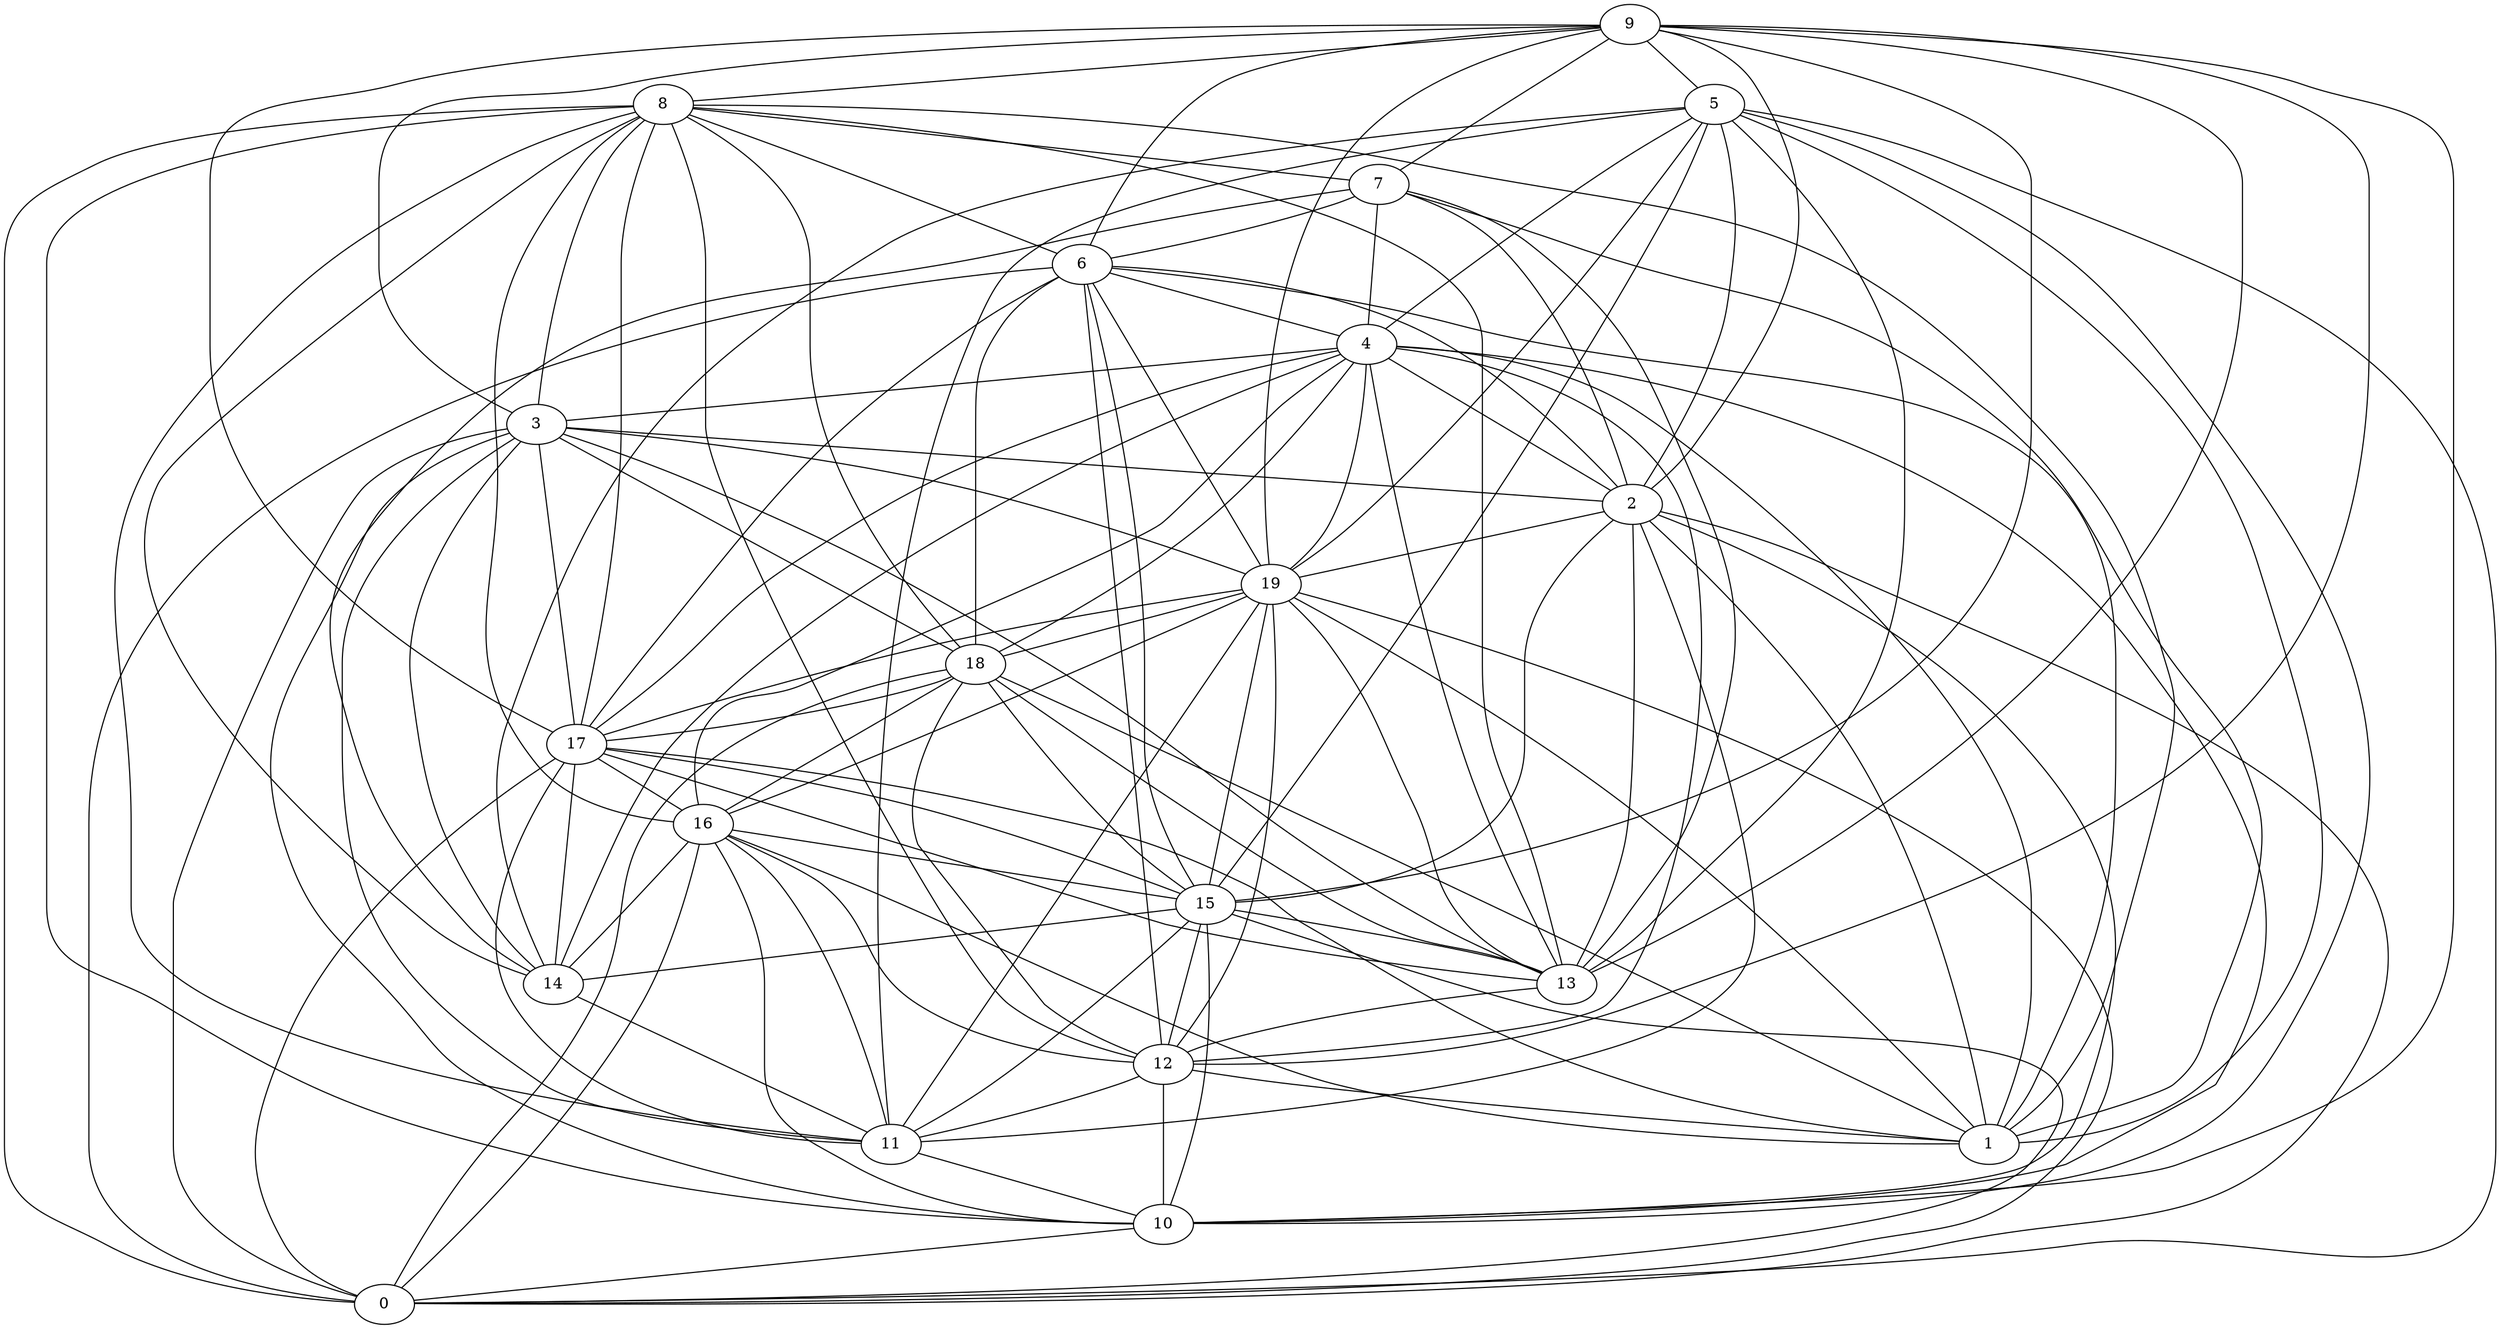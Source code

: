 digraph GG_graph {

subgraph G_graph {
edge [color = black]
"5" -> "1" [dir = none]
"5" -> "4" [dir = none]
"5" -> "11" [dir = none]
"4" -> "12" [dir = none]
"4" -> "18" [dir = none]
"4" -> "1" [dir = none]
"4" -> "3" [dir = none]
"4" -> "13" [dir = none]
"14" -> "11" [dir = none]
"8" -> "13" [dir = none]
"8" -> "17" [dir = none]
"8" -> "3" [dir = none]
"8" -> "1" [dir = none]
"8" -> "18" [dir = none]
"8" -> "11" [dir = none]
"8" -> "12" [dir = none]
"8" -> "16" [dir = none]
"8" -> "0" [dir = none]
"2" -> "11" [dir = none]
"2" -> "13" [dir = none]
"2" -> "0" [dir = none]
"2" -> "15" [dir = none]
"15" -> "14" [dir = none]
"15" -> "11" [dir = none]
"15" -> "12" [dir = none]
"13" -> "12" [dir = none]
"12" -> "11" [dir = none]
"10" -> "0" [dir = none]
"16" -> "0" [dir = none]
"16" -> "14" [dir = none]
"16" -> "11" [dir = none]
"3" -> "0" [dir = none]
"3" -> "10" [dir = none]
"3" -> "2" [dir = none]
"3" -> "19" [dir = none]
"3" -> "18" [dir = none]
"3" -> "11" [dir = none]
"7" -> "1" [dir = none]
"7" -> "2" [dir = none]
"7" -> "6" [dir = none]
"9" -> "8" [dir = none]
"9" -> "19" [dir = none]
"9" -> "2" [dir = none]
"9" -> "10" [dir = none]
"9" -> "15" [dir = none]
"9" -> "13" [dir = none]
"6" -> "17" [dir = none]
"6" -> "1" [dir = none]
"6" -> "15" [dir = none]
"6" -> "0" [dir = none]
"6" -> "12" [dir = none]
"19" -> "16" [dir = none]
"19" -> "11" [dir = none]
"19" -> "12" [dir = none]
"18" -> "13" [dir = none]
"18" -> "1" [dir = none]
"18" -> "17" [dir = none]
"17" -> "11" [dir = none]
"2" -> "10" [dir = none]
"9" -> "6" [dir = none]
"18" -> "0" [dir = none]
"19" -> "1" [dir = none]
"3" -> "17" [dir = none]
"12" -> "10" [dir = none]
"5" -> "15" [dir = none]
"12" -> "1" [dir = none]
"6" -> "19" [dir = none]
"5" -> "14" [dir = none]
"19" -> "17" [dir = none]
"16" -> "12" [dir = none]
"17" -> "16" [dir = none]
"5" -> "10" [dir = none]
"9" -> "3" [dir = none]
"16" -> "10" [dir = none]
"17" -> "1" [dir = none]
"7" -> "14" [dir = none]
"15" -> "13" [dir = none]
"19" -> "15" [dir = none]
"9" -> "17" [dir = none]
"4" -> "16" [dir = none]
"4" -> "2" [dir = none]
"5" -> "19" [dir = none]
"8" -> "10" [dir = none]
"5" -> "13" [dir = none]
"19" -> "18" [dir = none]
"4" -> "10" [dir = none]
"8" -> "14" [dir = none]
"9" -> "7" [dir = none]
"11" -> "10" [dir = none]
"17" -> "15" [dir = none]
"4" -> "19" [dir = none]
"9" -> "12" [dir = none]
"5" -> "2" [dir = none]
"6" -> "4" [dir = none]
"17" -> "14" [dir = none]
"5" -> "0" [dir = none]
"7" -> "13" [dir = none]
"6" -> "18" [dir = none]
"16" -> "1" [dir = none]
"19" -> "0" [dir = none]
"3" -> "14" [dir = none]
"4" -> "14" [dir = none]
"6" -> "2" [dir = none]
"7" -> "4" [dir = none]
"9" -> "5" [dir = none]
"18" -> "12" [dir = none]
"17" -> "0" [dir = none]
"2" -> "19" [dir = none]
"18" -> "15" [dir = none]
"15" -> "0" [dir = none]
"19" -> "13" [dir = none]
"18" -> "16" [dir = none]
"15" -> "10" [dir = none]
"17" -> "13" [dir = none]
"8" -> "6" [dir = none]
"3" -> "13" [dir = none]
"2" -> "1" [dir = none]
"16" -> "15" [dir = none]
"4" -> "17" [dir = none]
"8" -> "7" [dir = none]
}

}

